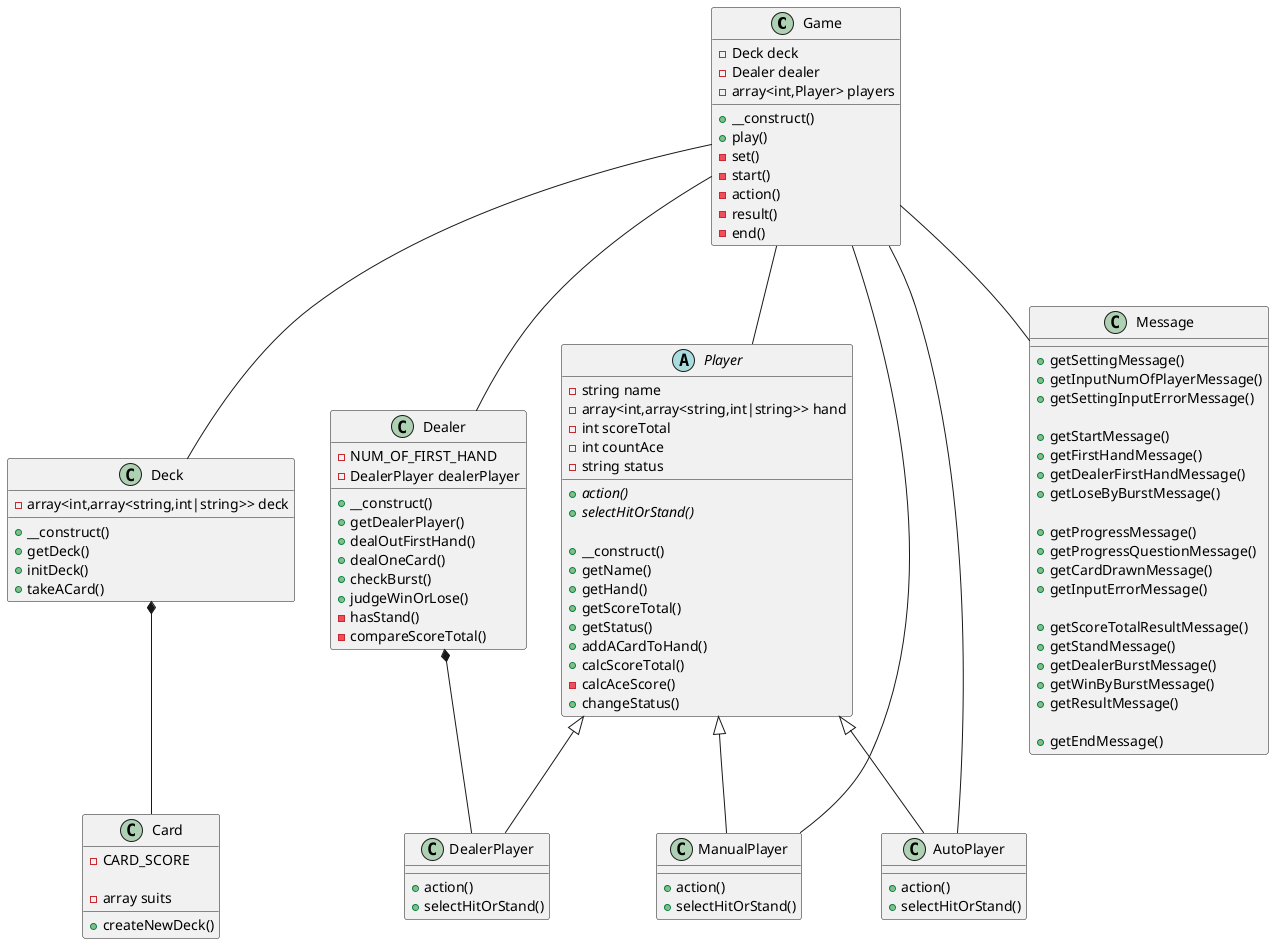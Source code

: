 @startuml Blackjack

class Game {
  -Deck deck
  -Dealer dealer
  -array<int,Player> players

  +__construct()
  +play()
  -set()
  -start()
  -action()
  -result()
  -end()
}

class Deck {
  -array<int,array<string,int|string>> deck

  +__construct()
  +getDeck()
  +initDeck()
  +takeACard()
}

class Card {
  -CARD_SCORE

  -array suits
  +createNewDeck()
}

class Dealer {
  -NUM_OF_FIRST_HAND
  -DealerPlayer dealerPlayer

  +__construct()
  +getDealerPlayer()
  +dealOutFirstHand()
  +dealOneCard()
  +checkBurst()
  +judgeWinOrLose()
  -hasStand()
  -compareScoreTotal()
}

abstract Player {
  -string name
  -array<int,array<string,int|string>> hand
  -int scoreTotal
  -int countAce
  -string status

  +{abstract} action()
  +{abstract} selectHitOrStand()

  +__construct()
  +getName()
  +getHand()
  +getScoreTotal()
  +getStatus()
  +addACardToHand()
  +calcScoreTotal()
  -calcAceScore()
  +changeStatus()
}

class DealerPlayer {
  +action()
  +selectHitOrStand()
}

class ManualPlayer {
  +action()
  +selectHitOrStand()
}

class AutoPlayer {
  +action()
  +selectHitOrStand()
}

class Message {
  +getSettingMessage()
  +getInputNumOfPlayerMessage()
  +getSettingInputErrorMessage()

  +getStartMessage()
  +getFirstHandMessage()
  +getDealerFirstHandMessage()
  +getLoseByBurstMessage()

  +getProgressMessage()
  +getProgressQuestionMessage()
  +getCardDrawnMessage()
  +getInputErrorMessage()

  +getScoreTotalResultMessage()
  +getStandMessage()
  +getDealerBurstMessage()
  +getWinByBurstMessage()
  +getResultMessage()

  +getEndMessage()
}

Game -- Deck
Deck *-- Card
Game -- Dealer
Dealer *-- DealerPlayer
Game -- Player
Game --- ManualPlayer
Game --- AutoPlayer
Player <|-- DealerPlayer
Player <|-- ManualPlayer
Player <|-- AutoPlayer
Game -- Message

@enduml
